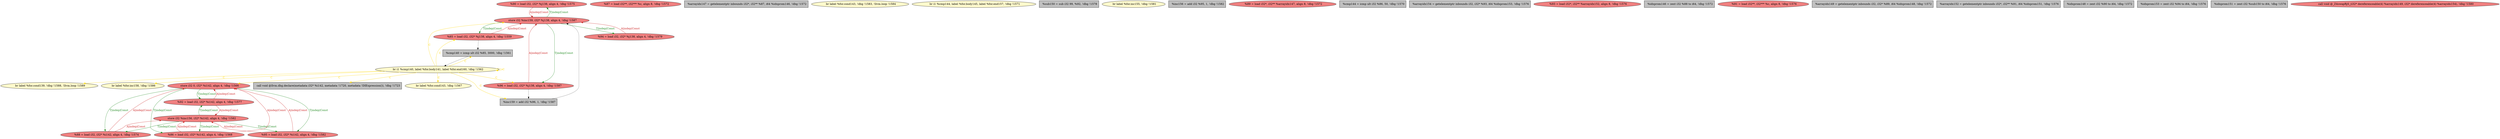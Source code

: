 
digraph G {


node6375 [fillcolor=lightcoral,label="  %90 = load i32, i32* %j138, align 4, !dbg !1575",shape=ellipse,style=filled ]
node6373 [fillcolor=lightcoral,label="  store i32 %inc159, i32* %j138, align 4, !dbg !1587",shape=ellipse,style=filled ]
node6393 [fillcolor=lightcoral,label="  %87 = load i32**, i32*** %c, align 8, !dbg !1572",shape=ellipse,style=filled ]
node6369 [fillcolor=lemonchiffon,label="  br label %for.cond139, !dbg !1588, !llvm.loop !1589",shape=ellipse,style=filled ]
node6385 [fillcolor=grey,label="  %arrayidx147 = getelementptr inbounds i32*, i32** %87, i64 %idxprom146, !dbg !1572",shape=rectangle,style=filled ]
node6371 [fillcolor=lemonchiffon,label="  br label %for.cond143, !dbg !1583, !llvm.loop !1584",shape=ellipse,style=filled ]
node6370 [fillcolor=lemonchiffon,label="  br label %for.inc158, !dbg !1586",shape=ellipse,style=filled ]
node6374 [fillcolor=grey,label="  call void @llvm.dbg.declare(metadata i32* %i142, metadata !1720, metadata !DIExpression()), !dbg !1723",shape=rectangle,style=filled ]
node6368 [fillcolor=grey,label="  %inc159 = add i32 %96, 1, !dbg !1587",shape=rectangle,style=filled ]
node6380 [fillcolor=lemonchiffon,label="  br i1 %cmp144, label %for.body145, label %for.end157, !dbg !1571",shape=ellipse,style=filled ]
node6366 [fillcolor=grey,label="  %sub150 = sub i32 99, %92, !dbg !1578",shape=rectangle,style=filled ]
node6396 [fillcolor=lemonchiffon,label="  br label %for.inc155, !dbg !1581",shape=ellipse,style=filled ]
node6361 [fillcolor=lightcoral,label="  %92 = load i32, i32* %i142, align 4, !dbg !1577",shape=ellipse,style=filled ]
node6372 [fillcolor=grey,label="  %inc156 = add i32 %95, 1, !dbg !1582",shape=rectangle,style=filled ]
node6386 [fillcolor=lightcoral,label="  %89 = load i32*, i32** %arrayidx147, align 8, !dbg !1572",shape=ellipse,style=filled ]
node6360 [fillcolor=lightcoral,label="  %85 = load i32, i32* %j138, align 4, !dbg !1559",shape=ellipse,style=filled ]
node6364 [fillcolor=grey,label="  %cmp140 = icmp ult i32 %85, 3000, !dbg !1561",shape=rectangle,style=filled ]
node6367 [fillcolor=lightcoral,label="  store i32 0, i32* %i142, align 4, !dbg !1566",shape=ellipse,style=filled ]
node6363 [fillcolor=grey,label="  %cmp144 = icmp ult i32 %86, 50, !dbg !1570",shape=rectangle,style=filled ]
node6365 [fillcolor=grey,label="  %arrayidx154 = getelementptr inbounds i32, i32* %93, i64 %idxprom153, !dbg !1576",shape=rectangle,style=filled ]
node6376 [fillcolor=lightcoral,label="  %88 = load i32, i32* %i142, align 4, !dbg !1574",shape=ellipse,style=filled ]
node6377 [fillcolor=lightcoral,label="  %93 = load i32*, i32** %arrayidx152, align 8, !dbg !1576",shape=ellipse,style=filled ]
node6383 [fillcolor=grey,label="  %idxprom146 = zext i32 %88 to i64, !dbg !1572",shape=rectangle,style=filled ]
node6378 [fillcolor=lightcoral,label="  %91 = load i32**, i32*** %c, align 8, !dbg !1576",shape=ellipse,style=filled ]
node6379 [fillcolor=lemonchiffon,label="  br i1 %cmp140, label %for.body141, label %for.end160, !dbg !1562",shape=ellipse,style=filled ]
node6381 [fillcolor=lightcoral,label="  %96 = load i32, i32* %j138, align 4, !dbg !1587",shape=ellipse,style=filled ]
node6388 [fillcolor=grey,label="  %arrayidx149 = getelementptr inbounds i32, i32* %89, i64 %idxprom148, !dbg !1572",shape=rectangle,style=filled ]
node6382 [fillcolor=grey,label="  %arrayidx152 = getelementptr inbounds i32*, i32** %91, i64 %idxprom151, !dbg !1576",shape=rectangle,style=filled ]
node6384 [fillcolor=grey,label="  %idxprom148 = zext i32 %90 to i64, !dbg !1572",shape=rectangle,style=filled ]
node6387 [fillcolor=lightcoral,label="  store i32 %inc156, i32* %i142, align 4, !dbg !1582",shape=ellipse,style=filled ]
node6362 [fillcolor=lightcoral,label="  %86 = load i32, i32* %i142, align 4, !dbg !1568",shape=ellipse,style=filled ]
node6390 [fillcolor=grey,label="  %idxprom153 = zext i32 %94 to i64, !dbg !1576",shape=rectangle,style=filled ]
node6391 [fillcolor=lightcoral,label="  %94 = load i32, i32* %j138, align 4, !dbg !1579",shape=ellipse,style=filled ]
node6389 [fillcolor=grey,label="  %idxprom151 = zext i32 %sub150 to i64, !dbg !1576",shape=rectangle,style=filled ]
node6392 [fillcolor=lightcoral,label="  call void @_Z4swapRjS_(i32* dereferenceable(4) %arrayidx149, i32* dereferenceable(4) %arrayidx154), !dbg !1580",shape=ellipse,style=filled ]
node6395 [fillcolor=lemonchiffon,label="  br label %for.cond143, !dbg !1567",shape=ellipse,style=filled ]
node6394 [fillcolor=lightcoral,label="  %95 = load i32, i32* %i142, align 4, !dbg !1582",shape=ellipse,style=filled ]

node6379->node6379 [style=solid,color=gold,label="C",penwidth=1.0,fontcolor=gold ]
node6379->node6369 [style=solid,color=gold,label="C",penwidth=1.0,fontcolor=gold ]
node6373->node6375 [style=solid,color=forestgreen,label="T|indep|Const",penwidth=1.0,fontcolor=forestgreen ]
node6379->node6381 [style=solid,color=gold,label="C",penwidth=1.0,fontcolor=gold ]
node6381->node6368 [style=solid,color=black,label="",penwidth=0.5,fontcolor=black ]
node6368->node6373 [style=solid,color=black,label="",penwidth=0.5,fontcolor=black ]
node6381->node6373 [style=solid,color=firebrick3,label="A|indep|Const",penwidth=1.0,fontcolor=firebrick3 ]
node6379->node6367 [style=solid,color=gold,label="C",penwidth=1.0,fontcolor=gold ]
node6379->node6395 [style=solid,color=gold,label="C",penwidth=1.0,fontcolor=gold ]
node6367->node6362 [style=solid,color=forestgreen,label="T|indep|Const",penwidth=1.0,fontcolor=forestgreen ]
node6387->node6376 [style=solid,color=forestgreen,label="T|indep|Const",penwidth=1.0,fontcolor=forestgreen ]
node6362->node6387 [style=solid,color=firebrick3,label="A|indep|Const",penwidth=1.0,fontcolor=firebrick3 ]
node6394->node6387 [style=solid,color=firebrick3,label="A|indep|Const",penwidth=1.0,fontcolor=firebrick3 ]
node6376->node6387 [style=solid,color=firebrick3,label="A|indep|Const",penwidth=1.0,fontcolor=firebrick3 ]
node6373->node6360 [style=solid,color=forestgreen,label="T|indep|Const",penwidth=1.0,fontcolor=forestgreen ]
node6387->node6362 [style=solid,color=forestgreen,label="T|indep|Const",penwidth=1.0,fontcolor=forestgreen ]
node6367->node6361 [style=solid,color=forestgreen,label="T|indep|Const",penwidth=1.0,fontcolor=forestgreen ]
node6379->node6370 [style=solid,color=gold,label="C",penwidth=1.0,fontcolor=gold ]
node6362->node6367 [style=solid,color=firebrick3,label="A|indep|Const",penwidth=1.0,fontcolor=firebrick3 ]
node6376->node6367 [style=solid,color=firebrick3,label="A|indep|Const",penwidth=1.0,fontcolor=firebrick3 ]
node6360->node6373 [style=solid,color=firebrick3,label="A|indep|Const",penwidth=1.0,fontcolor=firebrick3 ]
node6364->node6379 [style=solid,color=black,label="",penwidth=0.5,fontcolor=black ]
node6394->node6367 [style=solid,color=firebrick3,label="A|indep|Const",penwidth=1.0,fontcolor=firebrick3 ]
node6379->node6364 [style=solid,color=gold,label="C",penwidth=1.0,fontcolor=gold ]
node6367->node6394 [style=solid,color=forestgreen,label="T|indep|Const",penwidth=1.0,fontcolor=forestgreen ]
node6361->node6367 [style=solid,color=firebrick3,label="A|indep|Const",penwidth=1.0,fontcolor=firebrick3 ]
node6379->node6360 [style=solid,color=gold,label="C",penwidth=1.0,fontcolor=gold ]
node6367->node6376 [style=solid,color=forestgreen,label="T|indep|Const",penwidth=1.0,fontcolor=forestgreen ]
node6373->node6381 [style=solid,color=forestgreen,label="T|indep|Const",penwidth=1.0,fontcolor=forestgreen ]
node6361->node6387 [style=solid,color=firebrick3,label="A|indep|Const",penwidth=1.0,fontcolor=firebrick3 ]
node6373->node6391 [style=solid,color=forestgreen,label="T|indep|Const",penwidth=1.0,fontcolor=forestgreen ]
node6391->node6373 [style=solid,color=firebrick3,label="A|indep|Const",penwidth=1.0,fontcolor=firebrick3 ]
node6360->node6364 [style=solid,color=black,label="",penwidth=0.5,fontcolor=black ]
node6379->node6374 [style=solid,color=gold,label="C",penwidth=1.0,fontcolor=gold ]
node6387->node6361 [style=solid,color=forestgreen,label="T|indep|Const",penwidth=1.0,fontcolor=forestgreen ]
node6379->node6368 [style=solid,color=gold,label="C",penwidth=1.0,fontcolor=gold ]
node6379->node6373 [style=solid,color=gold,label="C",penwidth=1.0,fontcolor=gold ]
node6387->node6394 [style=solid,color=forestgreen,label="T|indep|Const",penwidth=1.0,fontcolor=forestgreen ]
node6375->node6373 [style=solid,color=firebrick3,label="A|indep|Const",penwidth=1.0,fontcolor=firebrick3 ]


}
